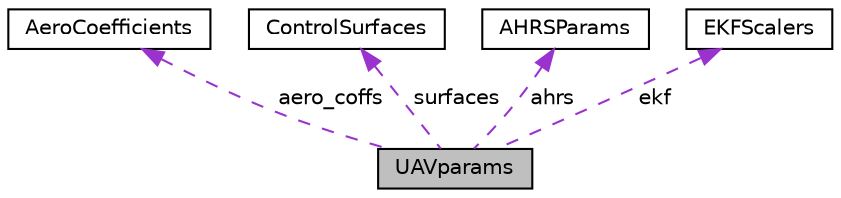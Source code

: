 digraph "UAVparams"
{
 // LATEX_PDF_SIZE
  edge [fontname="Helvetica",fontsize="10",labelfontname="Helvetica",labelfontsize="10"];
  node [fontname="Helvetica",fontsize="10",shape=record];
  Node1 [label="UAVparams",height=0.2,width=0.4,color="black", fillcolor="grey75", style="filled", fontcolor="black",tooltip="Parsed UAV configuration from XML."];
  Node2 -> Node1 [dir="back",color="darkorchid3",fontsize="10",style="dashed",label=" aero_coffs" ];
  Node2 [label="AeroCoefficients",height=0.2,width=0.4,color="black", fillcolor="white", style="filled",URL="$struct_aero_coefficients.html",tooltip="Aerodynamic coefficient."];
  Node3 -> Node1 [dir="back",color="darkorchid3",fontsize="10",style="dashed",label=" surfaces" ];
  Node3 [label="ControlSurfaces",height=0.2,width=0.4,color="black", fillcolor="white", style="filled",URL="$class_control_surfaces.html",tooltip="Aircraft's control surfaces."];
  Node4 -> Node1 [dir="back",color="darkorchid3",fontsize="10",style="dashed",label=" ahrs" ];
  Node4 [label="AHRSParams",height=0.2,width=0.4,color="black", fillcolor="white", style="filled",URL="$struct_a_h_r_s_params.html",tooltip="AHRS parameters."];
  Node5 -> Node1 [dir="back",color="darkorchid3",fontsize="10",style="dashed",label=" ekf" ];
  Node5 [label="EKFScalers",height=0.2,width=0.4,color="black", fillcolor="white", style="filled",URL="$struct_e_k_f_scalers.html",tooltip="Scalers for EKF."];
}
